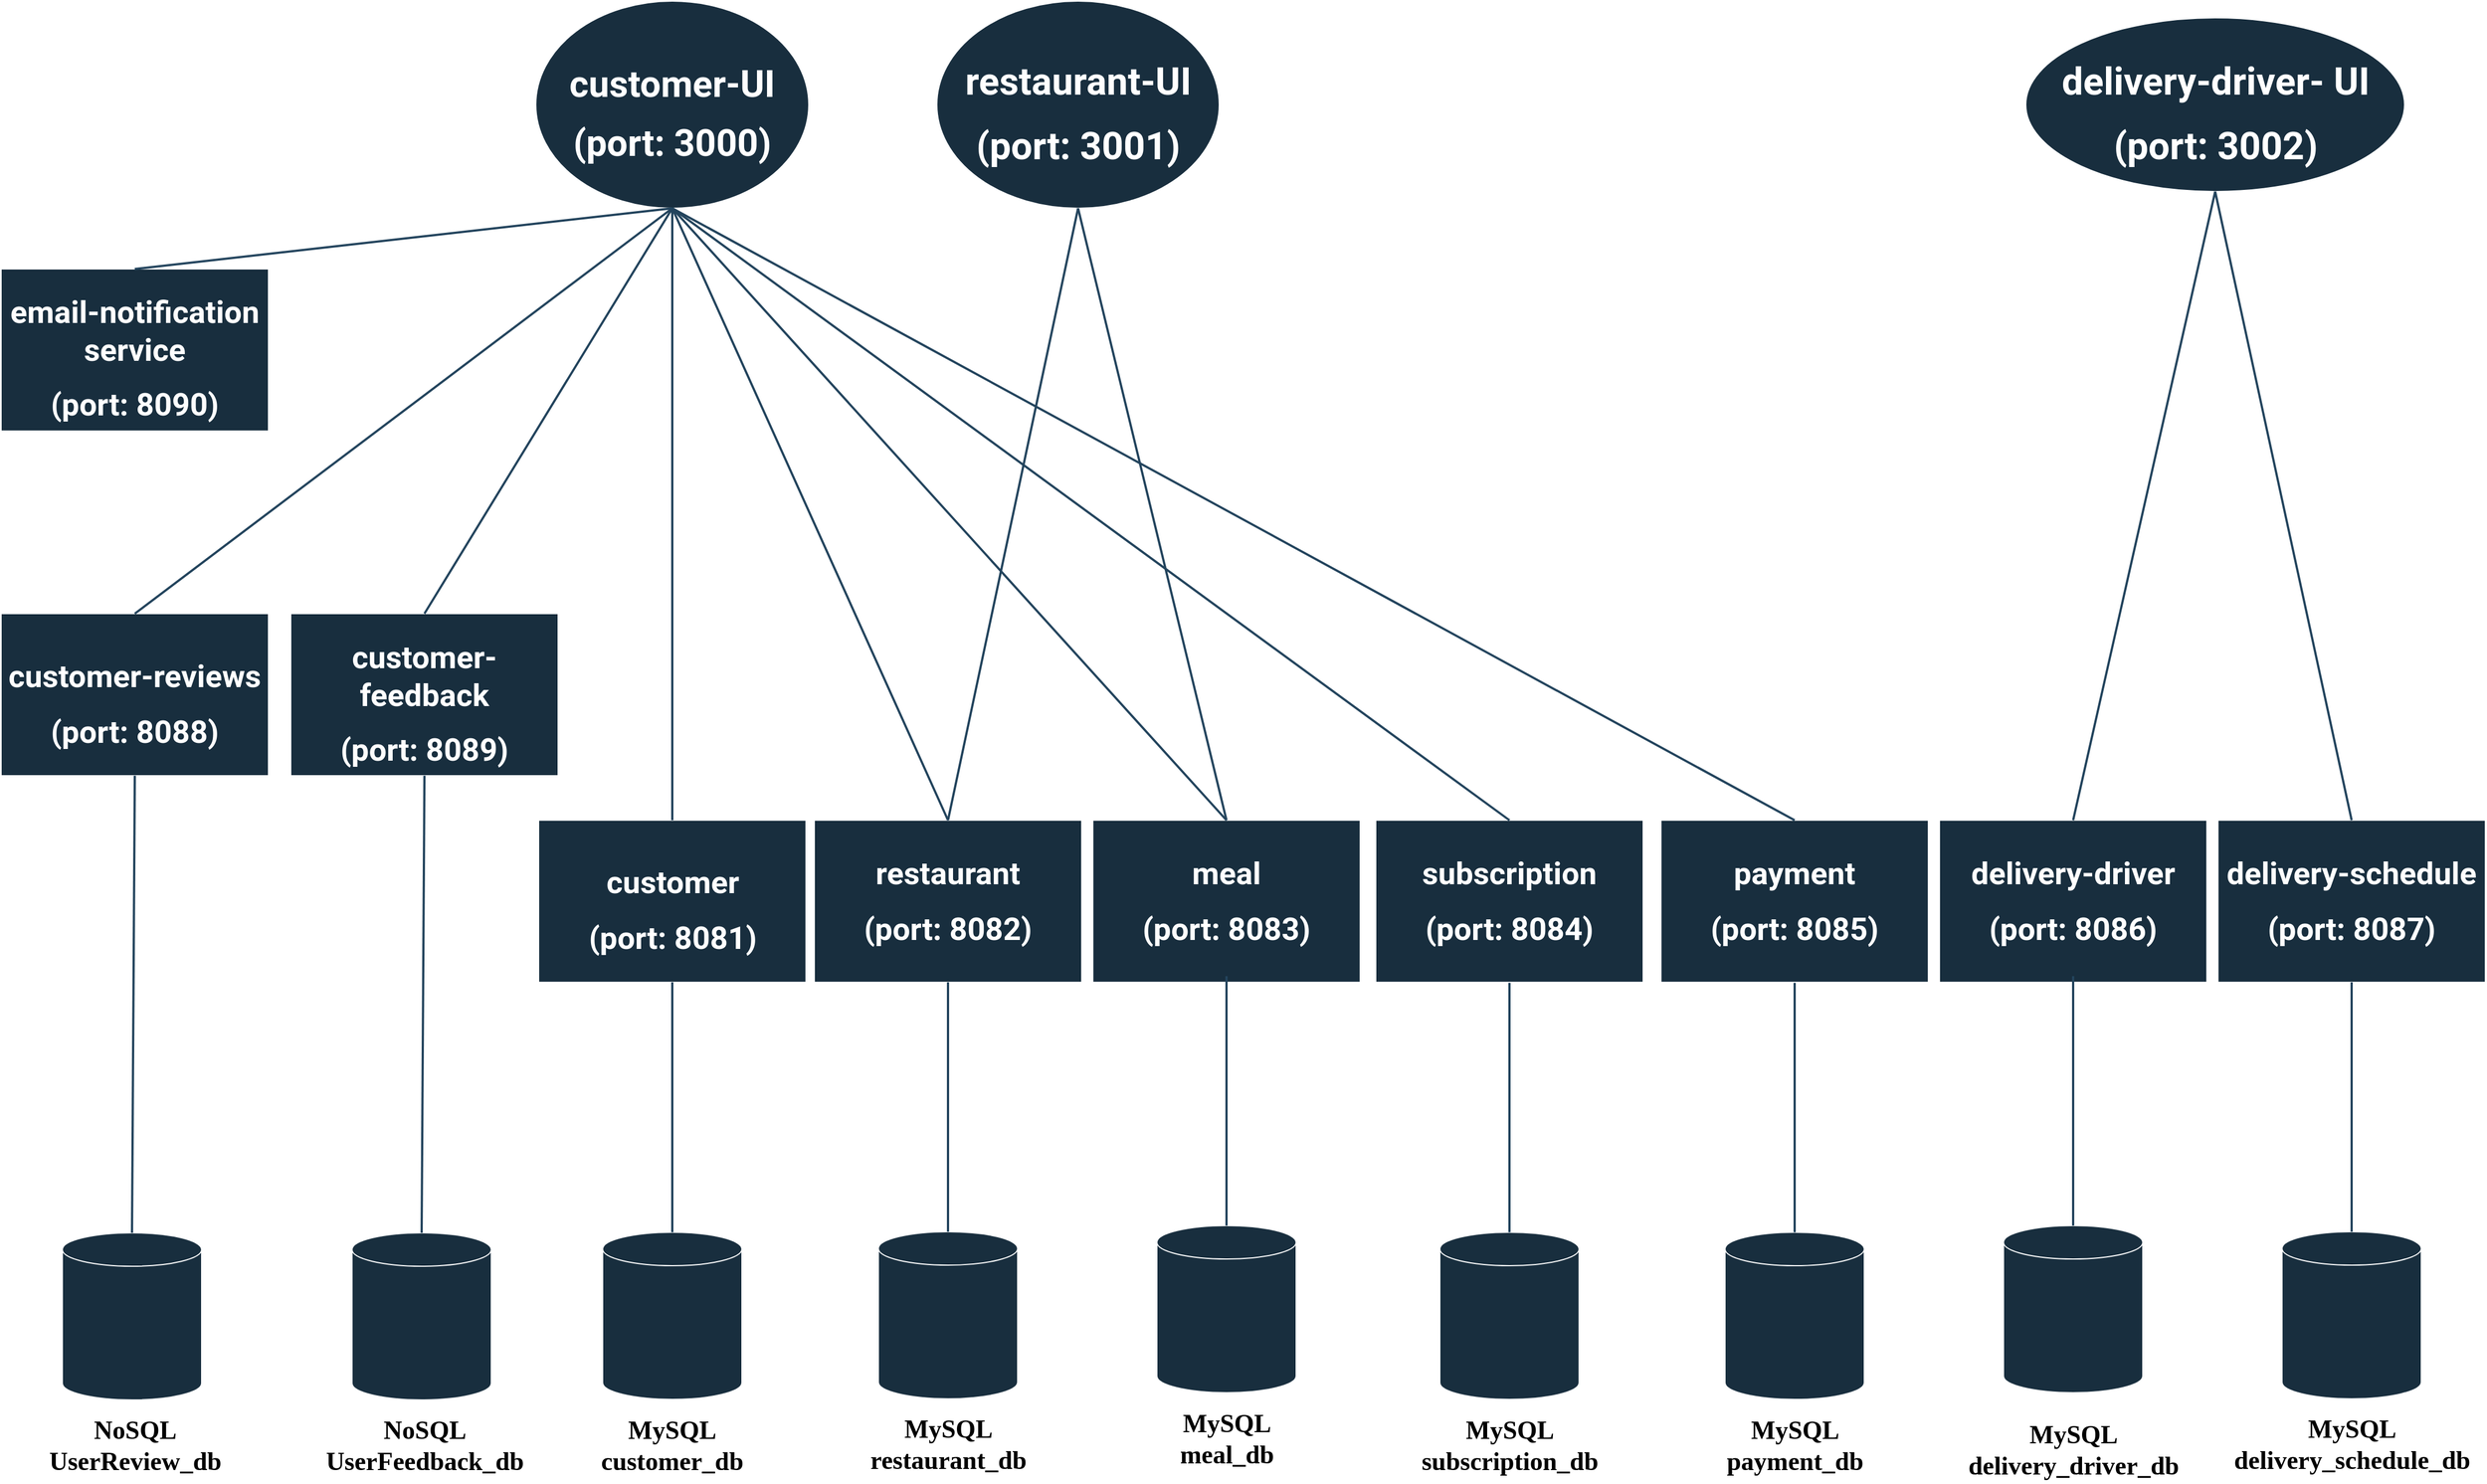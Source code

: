 <mxfile version="26.2.14">
  <diagram name="Page-1" id="ftXvFBvMUu9niFtcSFzF">
    <mxGraphModel dx="3151" dy="1689" grid="1" gridSize="10" guides="1" tooltips="1" connect="1" arrows="1" fold="1" page="1" pageScale="1" pageWidth="850" pageHeight="1100" math="0" shadow="0">
      <root>
        <mxCell id="0" />
        <mxCell id="1" parent="0" />
        <mxCell id="xx-e3Li0jRHz6Vc1fTIx-2" value="&lt;h1&gt;&lt;font face=&quot;roboto&quot; style=&quot;line-height: 41.8px; font-size: 34px;&quot;&gt;restaurant-UI&lt;/font&gt;&lt;/h1&gt;&lt;div&gt;&lt;font face=&quot;roboto&quot; style=&quot;line-height: 41.8px; font-size: 34px;&quot;&gt;(port: 3001)&lt;/font&gt;&lt;/div&gt;" style="ellipse;whiteSpace=wrap;html=1;strokeColor=#FFFFFF;fontColor=#FFFFFF;fillColor=#182E3E;fontStyle=1" parent="1" vertex="1">
          <mxGeometry x="1310" y="104" width="253.5" height="186" as="geometry" />
        </mxCell>
        <mxCell id="xx-e3Li0jRHz6Vc1fTIx-19" value="" style="shape=cylinder3;whiteSpace=wrap;html=1;boundedLbl=1;backgroundOutline=1;size=15;strokeColor=#FFFFFF;fontColor=#FFFFFF;fillColor=#182E3E;fontStyle=1" parent="1" vertex="1">
          <mxGeometry x="1010" y="1209.5" width="125" height="150" as="geometry" />
        </mxCell>
        <mxCell id="xx-e3Li0jRHz6Vc1fTIx-20" value="&lt;font color=&quot;#000000&quot;&gt;&lt;span style=&quot;font-size: 23px;&quot;&gt;MySQL&lt;/span&gt;&lt;/font&gt;&lt;br&gt;&lt;div&gt;&lt;font style=&quot;font-size: 23px; color: rgb(0, 0, 0);&quot;&gt;customer_db&lt;/font&gt;&lt;/div&gt;" style="text;html=1;align=center;verticalAlign=middle;whiteSpace=wrap;rounded=0;fontColor=#FFFFFF;fontFamily=san serif;fontStyle=1" parent="1" vertex="1">
          <mxGeometry x="970" y="1370.5" width="205" height="60" as="geometry" />
        </mxCell>
        <mxCell id="xx-e3Li0jRHz6Vc1fTIx-21" value="" style="shape=cylinder3;whiteSpace=wrap;html=1;boundedLbl=1;backgroundOutline=1;size=15;strokeColor=#FFFFFF;fontColor=#FFFFFF;fillColor=#182E3E;fontStyle=1" parent="1" vertex="1">
          <mxGeometry x="785" y="1210" width="125" height="150" as="geometry" />
        </mxCell>
        <mxCell id="xx-e3Li0jRHz6Vc1fTIx-28" value="&lt;h1&gt;&lt;font style=&quot;line-height: 110%; font-size: 33px;&quot; face=&quot;roboto&quot;&gt;customer-UI&lt;/font&gt;&lt;/h1&gt;&lt;div&gt;&lt;font style=&quot;line-height: 110%; font-size: 33px;&quot; face=&quot;roboto&quot;&gt;(port: 3000)&lt;/font&gt;&lt;/div&gt;" style="ellipse;whiteSpace=wrap;html=1;strokeColor=#FFFFFF;fontColor=#FFFFFF;fillColor=#182E3E;fontStyle=1" parent="1" vertex="1">
          <mxGeometry x="950" y="104" width="245" height="186" as="geometry" />
        </mxCell>
        <mxCell id="xx-e3Li0jRHz6Vc1fTIx-32" value="&lt;font color=&quot;#000000&quot;&gt;&lt;span style=&quot;font-size: 23px;&quot;&gt;NoSQL UserFeedback_db&lt;/span&gt;&lt;/font&gt;" style="text;html=1;align=center;verticalAlign=middle;whiteSpace=wrap;rounded=0;fontColor=#FFFFFF;fontFamily=san serif;fontStyle=1" parent="1" vertex="1">
          <mxGeometry x="747.5" y="1371" width="205" height="60" as="geometry" />
        </mxCell>
        <mxCell id="xx-e3Li0jRHz6Vc1fTIx-33" value="&lt;h1&gt;&lt;font face=&quot;roboto&quot;&gt;&lt;span style=&quot;font-size: 28px;&quot;&gt;email-notification service&lt;/span&gt;&lt;/font&gt;&lt;/h1&gt;&lt;div&gt;&lt;font face=&quot;roboto&quot;&gt;&lt;span style=&quot;font-size: 28px;&quot;&gt;(port: 8090)&lt;/span&gt;&lt;/font&gt;&lt;/div&gt;" style="rounded=0;whiteSpace=wrap;html=1;strokeColor=#FFFFFF;fontColor=#FFFFFF;fillColor=#182E3E;fontStyle=1" parent="1" vertex="1">
          <mxGeometry x="470" y="344.5" width="240" height="145.5" as="geometry" />
        </mxCell>
        <mxCell id="xx-e3Li0jRHz6Vc1fTIx-44" value="" style="shape=cylinder3;whiteSpace=wrap;html=1;boundedLbl=1;backgroundOutline=1;size=15;strokeColor=#FFFFFF;fontColor=#FFFFFF;fillColor=#182E3E;fontStyle=1" parent="1" vertex="1">
          <mxGeometry x="525" y="1210" width="125" height="150" as="geometry" />
        </mxCell>
        <mxCell id="xx-e3Li0jRHz6Vc1fTIx-45" value="&lt;font color=&quot;#000000&quot;&gt;&lt;span style=&quot;font-size: 23px;&quot;&gt;NoSQL UserReview_db&lt;/span&gt;&lt;/font&gt;" style="text;html=1;align=center;verticalAlign=middle;whiteSpace=wrap;rounded=0;fontColor=#FFFFFF;fontFamily=san serif;fontStyle=1" parent="1" vertex="1">
          <mxGeometry x="487.5" y="1371" width="205" height="60" as="geometry" />
        </mxCell>
        <mxCell id="Z6-QJ_RJymNZNsfr5C9R-2" value="&lt;h1&gt;&lt;font face=&quot;roboto&quot; style=&quot;line-height: 41.8px; font-size: 34px;&quot;&gt;delivery-driver- UI&lt;/font&gt;&lt;/h1&gt;&lt;div&gt;&lt;font face=&quot;roboto&quot; style=&quot;line-height: 41.8px; font-size: 34px;&quot;&gt;(port: 3002)&lt;/font&gt;&lt;/div&gt;" style="ellipse;whiteSpace=wrap;html=1;strokeColor=#FFFFFF;fontColor=#FFFFFF;fillColor=#182E3E;fontStyle=1" vertex="1" parent="1">
          <mxGeometry x="2287.5" y="119" width="340" height="156" as="geometry" />
        </mxCell>
        <mxCell id="Z6-QJ_RJymNZNsfr5C9R-4" style="rounded=0;orthogonalLoop=1;jettySize=auto;html=1;exitX=0.5;exitY=1;exitDx=0;exitDy=0;entryX=0.5;entryY=0;entryDx=0;entryDy=0;strokeColor=#23445D;endArrow=none;startFill=0;strokeWidth=2;fontStyle=1" edge="1" parent="1" source="xx-e3Li0jRHz6Vc1fTIx-28" target="xx-e3Li0jRHz6Vc1fTIx-33">
          <mxGeometry relative="1" as="geometry">
            <mxPoint x="1063" y="400" as="sourcePoint" />
            <mxPoint x="355" y="-20" as="targetPoint" />
          </mxGeometry>
        </mxCell>
        <mxCell id="Z6-QJ_RJymNZNsfr5C9R-6" value="&lt;h1&gt;&lt;font face=&quot;roboto&quot;&gt;&lt;span style=&quot;font-size: 28px;&quot;&gt;customer-reviews&lt;/span&gt;&lt;/font&gt;&lt;/h1&gt;&lt;div&gt;&lt;font face=&quot;roboto&quot;&gt;&lt;span style=&quot;font-size: 28px;&quot;&gt;(port: 8088)&lt;/span&gt;&lt;/font&gt;&lt;/div&gt;" style="rounded=0;whiteSpace=wrap;html=1;strokeColor=#FFFFFF;fontColor=#FFFFFF;fillColor=#182E3E;fontStyle=1" vertex="1" parent="1">
          <mxGeometry x="470" y="654" width="240" height="145.5" as="geometry" />
        </mxCell>
        <mxCell id="Z6-QJ_RJymNZNsfr5C9R-7" style="rounded=0;orthogonalLoop=1;jettySize=auto;html=1;exitX=0.5;exitY=1;exitDx=0;exitDy=0;entryX=0.5;entryY=0;entryDx=0;entryDy=0;strokeColor=#23445D;endArrow=none;startFill=0;strokeWidth=2;fontStyle=1" edge="1" parent="1" source="xx-e3Li0jRHz6Vc1fTIx-28" target="Z6-QJ_RJymNZNsfr5C9R-6">
          <mxGeometry relative="1" as="geometry">
            <mxPoint x="936" y="424" as="sourcePoint" />
            <mxPoint x="570" y="535" as="targetPoint" />
          </mxGeometry>
        </mxCell>
        <mxCell id="Z6-QJ_RJymNZNsfr5C9R-8" value="&lt;h1&gt;&lt;font face=&quot;roboto&quot;&gt;&lt;span style=&quot;font-size: 28px;&quot;&gt;customer-feedback&lt;/span&gt;&lt;/font&gt;&lt;/h1&gt;&lt;div&gt;&lt;font face=&quot;roboto&quot;&gt;&lt;span style=&quot;font-size: 28px;&quot;&gt;(port: 8089)&lt;/span&gt;&lt;/font&gt;&lt;/div&gt;" style="rounded=0;whiteSpace=wrap;html=1;strokeColor=#FFFFFF;fontColor=#FFFFFF;fillColor=#182E3E;fontStyle=1" vertex="1" parent="1">
          <mxGeometry x="730" y="654" width="240" height="145.5" as="geometry" />
        </mxCell>
        <mxCell id="Z6-QJ_RJymNZNsfr5C9R-9" style="rounded=0;orthogonalLoop=1;jettySize=auto;html=1;exitX=0.5;exitY=1;exitDx=0;exitDy=0;entryX=0.5;entryY=0;entryDx=0;entryDy=0;strokeColor=#23445D;endArrow=none;startFill=0;strokeWidth=2;fontStyle=1" edge="1" parent="1" source="xx-e3Li0jRHz6Vc1fTIx-28" target="Z6-QJ_RJymNZNsfr5C9R-8">
          <mxGeometry relative="1" as="geometry">
            <mxPoint x="966" y="244" as="sourcePoint" />
            <mxPoint x="600" y="664" as="targetPoint" />
          </mxGeometry>
        </mxCell>
        <mxCell id="Z6-QJ_RJymNZNsfr5C9R-10" value="&lt;h1&gt;&lt;font face=&quot;roboto&quot;&gt;&lt;span style=&quot;font-size: 28px;&quot;&gt;customer&lt;/span&gt;&lt;/font&gt;&lt;/h1&gt;&lt;div&gt;&lt;font face=&quot;roboto&quot;&gt;&lt;span style=&quot;font-size: 28px;&quot;&gt;(port: 8081)&lt;/span&gt;&lt;/font&gt;&lt;/div&gt;" style="rounded=0;whiteSpace=wrap;html=1;strokeColor=#FFFFFF;fontColor=#FFFFFF;fillColor=#182E3E;fontStyle=1" vertex="1" parent="1">
          <mxGeometry x="952.5" y="839.5" width="240" height="145.5" as="geometry" />
        </mxCell>
        <mxCell id="Z6-QJ_RJymNZNsfr5C9R-11" value="&lt;h1&gt;&lt;span style=&quot;font-size: 28px; font-family: roboto; background-color: transparent; color: light-dark(rgb(255, 255, 255), rgb(18, 18, 18));&quot;&gt;restaurant&lt;/span&gt;&lt;/h1&gt;&lt;h1&gt;&lt;span style=&quot;font-size: 28px; font-family: roboto; background-color: transparent; color: light-dark(rgb(255, 255, 255), rgb(18, 18, 18));&quot;&gt;(port: 8082)&lt;/span&gt;&lt;/h1&gt;" style="rounded=0;whiteSpace=wrap;html=1;strokeColor=#FFFFFF;fontColor=#FFFFFF;fillColor=#182E3E;fontStyle=1" vertex="1" parent="1">
          <mxGeometry x="1200" y="839.5" width="240" height="145.5" as="geometry" />
        </mxCell>
        <mxCell id="Z6-QJ_RJymNZNsfr5C9R-12" value="&lt;h1&gt;&lt;span style=&quot;font-size: 28px; font-family: roboto; background-color: transparent; color: light-dark(rgb(255, 255, 255), rgb(18, 18, 18));&quot;&gt;meal&lt;/span&gt;&lt;/h1&gt;&lt;h1&gt;&lt;span style=&quot;font-size: 28px; font-family: roboto; background-color: transparent; color: light-dark(rgb(255, 255, 255), rgb(18, 18, 18));&quot;&gt;(port: 8083)&lt;/span&gt;&lt;/h1&gt;" style="rounded=0;whiteSpace=wrap;html=1;strokeColor=#FFFFFF;fontColor=#FFFFFF;fillColor=#182E3E;fontStyle=1" vertex="1" parent="1">
          <mxGeometry x="1450" y="839.5" width="240" height="145.5" as="geometry" />
        </mxCell>
        <mxCell id="Z6-QJ_RJymNZNsfr5C9R-13" value="&lt;h1&gt;&lt;font face=&quot;roboto&quot;&gt;&lt;span style=&quot;font-size: 28px;&quot;&gt;subscription&lt;/span&gt;&lt;/font&gt;&lt;/h1&gt;&lt;h1&gt;&lt;span style=&quot;font-size: 28px; font-family: roboto; background-color: transparent; color: light-dark(rgb(255, 255, 255), rgb(18, 18, 18));&quot;&gt;(port: 8084)&lt;/span&gt;&lt;/h1&gt;" style="rounded=0;whiteSpace=wrap;html=1;strokeColor=#FFFFFF;fontColor=#FFFFFF;fillColor=#182E3E;fontStyle=1" vertex="1" parent="1">
          <mxGeometry x="1704" y="839.5" width="240" height="145.5" as="geometry" />
        </mxCell>
        <mxCell id="Z6-QJ_RJymNZNsfr5C9R-14" value="&lt;h1&gt;&lt;font face=&quot;roboto&quot;&gt;&lt;span style=&quot;font-size: 28px;&quot;&gt;delivery-driver&lt;/span&gt;&lt;/font&gt;&lt;/h1&gt;&lt;h1&gt;&lt;span style=&quot;font-size: 28px; font-family: roboto; background-color: transparent; color: light-dark(rgb(255, 255, 255), rgb(18, 18, 18));&quot;&gt;(port: 8086)&lt;/span&gt;&lt;/h1&gt;" style="rounded=0;whiteSpace=wrap;html=1;strokeColor=#FFFFFF;fontColor=#FFFFFF;fillColor=#182E3E;fontStyle=1" vertex="1" parent="1">
          <mxGeometry x="2210" y="839.5" width="240" height="145.5" as="geometry" />
        </mxCell>
        <mxCell id="Z6-QJ_RJymNZNsfr5C9R-15" value="&lt;h1&gt;&lt;font face=&quot;roboto&quot;&gt;&lt;span style=&quot;font-size: 28px;&quot;&gt;delivery-schedule&lt;/span&gt;&lt;/font&gt;&lt;/h1&gt;&lt;h1&gt;&lt;span style=&quot;font-size: 28px; font-family: roboto; background-color: transparent; color: light-dark(rgb(255, 255, 255), rgb(18, 18, 18));&quot;&gt;(port: 8087)&lt;/span&gt;&lt;/h1&gt;" style="rounded=0;whiteSpace=wrap;html=1;strokeColor=#FFFFFF;fontColor=#FFFFFF;fillColor=#182E3E;fontStyle=1" vertex="1" parent="1">
          <mxGeometry x="2460" y="839.5" width="240" height="145.5" as="geometry" />
        </mxCell>
        <mxCell id="Z6-QJ_RJymNZNsfr5C9R-16" value="&lt;h1&gt;&lt;font face=&quot;roboto&quot;&gt;&lt;span style=&quot;font-size: 28px;&quot;&gt;payment&lt;/span&gt;&lt;/font&gt;&lt;/h1&gt;&lt;h1&gt;&lt;span style=&quot;font-size: 28px; font-family: roboto; background-color: transparent; color: light-dark(rgb(255, 255, 255), rgb(18, 18, 18));&quot;&gt;(port: 8085)&lt;/span&gt;&lt;/h1&gt;" style="rounded=0;whiteSpace=wrap;html=1;strokeColor=#FFFFFF;fontColor=#FFFFFF;fillColor=#182E3E;fontStyle=1" vertex="1" parent="1">
          <mxGeometry x="1960" y="839.5" width="240" height="145.5" as="geometry" />
        </mxCell>
        <mxCell id="Z6-QJ_RJymNZNsfr5C9R-17" style="rounded=0;orthogonalLoop=1;jettySize=auto;html=1;exitX=0.5;exitY=1;exitDx=0;exitDy=0;entryX=0.5;entryY=0;entryDx=0;entryDy=0;strokeColor=#23445D;endArrow=none;startFill=0;strokeWidth=2;fontStyle=1" edge="1" parent="1" source="xx-e3Li0jRHz6Vc1fTIx-28" target="Z6-QJ_RJymNZNsfr5C9R-10">
          <mxGeometry relative="1" as="geometry">
            <mxPoint x="1100" y="244" as="sourcePoint" />
            <mxPoint x="860" y="664" as="targetPoint" />
          </mxGeometry>
        </mxCell>
        <mxCell id="Z6-QJ_RJymNZNsfr5C9R-18" style="rounded=0;orthogonalLoop=1;jettySize=auto;html=1;exitX=0.5;exitY=1;exitDx=0;exitDy=0;entryX=0.5;entryY=0;entryDx=0;entryDy=0;strokeColor=#23445D;endArrow=none;startFill=0;strokeWidth=2;fontStyle=1" edge="1" parent="1" source="xx-e3Li0jRHz6Vc1fTIx-28" target="Z6-QJ_RJymNZNsfr5C9R-11">
          <mxGeometry relative="1" as="geometry">
            <mxPoint x="1100" y="244" as="sourcePoint" />
            <mxPoint x="1100" y="850" as="targetPoint" />
          </mxGeometry>
        </mxCell>
        <mxCell id="Z6-QJ_RJymNZNsfr5C9R-19" style="rounded=0;orthogonalLoop=1;jettySize=auto;html=1;exitX=0.5;exitY=1;exitDx=0;exitDy=0;entryX=0.5;entryY=0;entryDx=0;entryDy=0;strokeColor=#23445D;endArrow=none;startFill=0;strokeWidth=2;fontStyle=1" edge="1" parent="1" source="xx-e3Li0jRHz6Vc1fTIx-28" target="Z6-QJ_RJymNZNsfr5C9R-12">
          <mxGeometry relative="1" as="geometry">
            <mxPoint x="1100" y="244" as="sourcePoint" />
            <mxPoint x="1350" y="850" as="targetPoint" />
          </mxGeometry>
        </mxCell>
        <mxCell id="Z6-QJ_RJymNZNsfr5C9R-20" style="rounded=0;orthogonalLoop=1;jettySize=auto;html=1;exitX=0.5;exitY=1;exitDx=0;exitDy=0;entryX=0.5;entryY=0;entryDx=0;entryDy=0;strokeColor=#23445D;endArrow=none;startFill=0;strokeWidth=2;fontStyle=1" edge="1" parent="1" source="xx-e3Li0jRHz6Vc1fTIx-28" target="Z6-QJ_RJymNZNsfr5C9R-13">
          <mxGeometry relative="1" as="geometry">
            <mxPoint x="1100" y="244" as="sourcePoint" />
            <mxPoint x="1600" y="850" as="targetPoint" />
          </mxGeometry>
        </mxCell>
        <mxCell id="Z6-QJ_RJymNZNsfr5C9R-21" style="rounded=0;orthogonalLoop=1;jettySize=auto;html=1;exitX=0.5;exitY=1;exitDx=0;exitDy=0;entryX=0.5;entryY=0;entryDx=0;entryDy=0;strokeColor=#23445D;endArrow=none;startFill=0;strokeWidth=2;fontStyle=1" edge="1" parent="1" source="xx-e3Li0jRHz6Vc1fTIx-28" target="Z6-QJ_RJymNZNsfr5C9R-16">
          <mxGeometry relative="1" as="geometry">
            <mxPoint x="1210" y="210" as="sourcePoint" />
            <mxPoint x="1964" y="816" as="targetPoint" />
          </mxGeometry>
        </mxCell>
        <mxCell id="Z6-QJ_RJymNZNsfr5C9R-22" style="rounded=0;orthogonalLoop=1;jettySize=auto;html=1;exitX=0.5;exitY=1;exitDx=0;exitDy=0;entryX=0.5;entryY=0;entryDx=0;entryDy=0;strokeColor=#23445D;endArrow=none;startFill=0;strokeWidth=2;fontStyle=1" edge="1" parent="1" source="xx-e3Li0jRHz6Vc1fTIx-2" target="Z6-QJ_RJymNZNsfr5C9R-11">
          <mxGeometry relative="1" as="geometry">
            <mxPoint x="1100" y="244" as="sourcePoint" />
            <mxPoint x="2110" y="850" as="targetPoint" />
          </mxGeometry>
        </mxCell>
        <mxCell id="Z6-QJ_RJymNZNsfr5C9R-23" style="rounded=0;orthogonalLoop=1;jettySize=auto;html=1;exitX=0.5;exitY=1;exitDx=0;exitDy=0;entryX=0.5;entryY=0;entryDx=0;entryDy=0;strokeColor=#23445D;endArrow=none;startFill=0;strokeWidth=2;fontStyle=1" edge="1" parent="1" source="xx-e3Li0jRHz6Vc1fTIx-2" target="Z6-QJ_RJymNZNsfr5C9R-12">
          <mxGeometry relative="1" as="geometry">
            <mxPoint x="1688" y="244" as="sourcePoint" />
            <mxPoint x="1350" y="850" as="targetPoint" />
          </mxGeometry>
        </mxCell>
        <mxCell id="Z6-QJ_RJymNZNsfr5C9R-24" style="rounded=0;orthogonalLoop=1;jettySize=auto;html=1;exitX=0.5;exitY=1;exitDx=0;exitDy=0;entryX=0.5;entryY=0;entryDx=0;entryDy=0;strokeColor=#23445D;endArrow=none;startFill=0;strokeWidth=2;fontStyle=1" edge="1" parent="1" source="Z6-QJ_RJymNZNsfr5C9R-2" target="Z6-QJ_RJymNZNsfr5C9R-14">
          <mxGeometry relative="1" as="geometry">
            <mxPoint x="2422" y="290" as="sourcePoint" />
            <mxPoint x="2320" y="896" as="targetPoint" />
          </mxGeometry>
        </mxCell>
        <mxCell id="Z6-QJ_RJymNZNsfr5C9R-25" style="rounded=0;orthogonalLoop=1;jettySize=auto;html=1;entryX=0.5;entryY=0;entryDx=0;entryDy=0;strokeColor=#23445D;endArrow=none;startFill=0;strokeWidth=2;fontStyle=1;exitX=0.5;exitY=1;exitDx=0;exitDy=0;" edge="1" parent="1" source="Z6-QJ_RJymNZNsfr5C9R-2" target="Z6-QJ_RJymNZNsfr5C9R-15">
          <mxGeometry relative="1" as="geometry">
            <mxPoint x="2540" y="260" as="sourcePoint" />
            <mxPoint x="2480" y="840" as="targetPoint" />
          </mxGeometry>
        </mxCell>
        <mxCell id="Z6-QJ_RJymNZNsfr5C9R-26" style="rounded=0;orthogonalLoop=1;jettySize=auto;html=1;exitX=0.5;exitY=1;exitDx=0;exitDy=0;entryX=0.5;entryY=0;entryDx=0;entryDy=0;strokeColor=#23445D;endArrow=none;startFill=0;strokeWidth=2;fontStyle=1;entryPerimeter=0;" edge="1" parent="1" source="Z6-QJ_RJymNZNsfr5C9R-6" target="xx-e3Li0jRHz6Vc1fTIx-44">
          <mxGeometry relative="1" as="geometry">
            <mxPoint x="830" y="1000" as="sourcePoint" />
            <mxPoint x="330" y="1111" as="targetPoint" />
          </mxGeometry>
        </mxCell>
        <mxCell id="Z6-QJ_RJymNZNsfr5C9R-27" style="rounded=0;orthogonalLoop=1;jettySize=auto;html=1;entryX=0.5;entryY=0;entryDx=0;entryDy=0;strokeColor=#23445D;endArrow=none;startFill=0;strokeWidth=2;fontStyle=1;entryPerimeter=0;exitX=0.5;exitY=1;exitDx=0;exitDy=0;" edge="1" parent="1" source="Z6-QJ_RJymNZNsfr5C9R-8" target="xx-e3Li0jRHz6Vc1fTIx-21">
          <mxGeometry relative="1" as="geometry">
            <mxPoint x="770" y="870" as="sourcePoint" />
            <mxPoint x="846.5" y="1210" as="targetPoint" />
          </mxGeometry>
        </mxCell>
        <mxCell id="Z6-QJ_RJymNZNsfr5C9R-28" style="rounded=0;orthogonalLoop=1;jettySize=auto;html=1;entryX=0.5;entryY=0;entryDx=0;entryDy=0;strokeColor=#23445D;endArrow=none;startFill=0;strokeWidth=2;fontStyle=1;entryPerimeter=0;exitX=0.5;exitY=1;exitDx=0;exitDy=0;" edge="1" parent="1" source="Z6-QJ_RJymNZNsfr5C9R-10" target="xx-e3Li0jRHz6Vc1fTIx-19">
          <mxGeometry relative="1" as="geometry">
            <mxPoint x="1274.5" y="1089.5" as="sourcePoint" />
            <mxPoint x="1272.5" y="1499.5" as="targetPoint" />
          </mxGeometry>
        </mxCell>
        <mxCell id="Z6-QJ_RJymNZNsfr5C9R-32" value="" style="shape=cylinder3;whiteSpace=wrap;html=1;boundedLbl=1;backgroundOutline=1;size=15;strokeColor=#FFFFFF;fontColor=#FFFFFF;fillColor=#182E3E;fontStyle=1" vertex="1" parent="1">
          <mxGeometry x="1257.5" y="1209" width="125" height="150" as="geometry" />
        </mxCell>
        <mxCell id="Z6-QJ_RJymNZNsfr5C9R-33" value="&lt;font color=&quot;#000000&quot;&gt;&lt;span style=&quot;font-size: 23px;&quot;&gt;MySQL&lt;/span&gt;&lt;/font&gt;&lt;br&gt;&lt;div&gt;&lt;font style=&quot;font-size: 23px; color: rgb(0, 0, 0);&quot;&gt;restaurant_db&lt;/font&gt;&lt;/div&gt;" style="text;html=1;align=center;verticalAlign=middle;whiteSpace=wrap;rounded=0;fontColor=#FFFFFF;fontFamily=san serif;fontStyle=1" vertex="1" parent="1">
          <mxGeometry x="1217.5" y="1370" width="205" height="60" as="geometry" />
        </mxCell>
        <mxCell id="Z6-QJ_RJymNZNsfr5C9R-34" style="rounded=0;orthogonalLoop=1;jettySize=auto;html=1;entryX=0.5;entryY=0;entryDx=0;entryDy=0;strokeColor=#23445D;endArrow=none;startFill=0;strokeWidth=2;fontStyle=1;entryPerimeter=0;exitX=0.5;exitY=1;exitDx=0;exitDy=0;" edge="1" parent="1" target="Z6-QJ_RJymNZNsfr5C9R-32">
          <mxGeometry relative="1" as="geometry">
            <mxPoint x="1320" y="985" as="sourcePoint" />
            <mxPoint x="1520" y="1499" as="targetPoint" />
          </mxGeometry>
        </mxCell>
        <mxCell id="Z6-QJ_RJymNZNsfr5C9R-35" value="" style="shape=cylinder3;whiteSpace=wrap;html=1;boundedLbl=1;backgroundOutline=1;size=15;strokeColor=#FFFFFF;fontColor=#FFFFFF;fillColor=#182E3E;fontStyle=1" vertex="1" parent="1">
          <mxGeometry x="1507.5" y="1203.5" width="125" height="150" as="geometry" />
        </mxCell>
        <mxCell id="Z6-QJ_RJymNZNsfr5C9R-36" value="&lt;font color=&quot;#000000&quot;&gt;&lt;span style=&quot;font-size: 23px;&quot;&gt;MySQL&lt;/span&gt;&lt;/font&gt;&lt;br&gt;&lt;div&gt;&lt;font style=&quot;font-size: 23px; color: rgb(0, 0, 0);&quot;&gt;meal_db&lt;/font&gt;&lt;/div&gt;" style="text;html=1;align=center;verticalAlign=middle;whiteSpace=wrap;rounded=0;fontColor=#FFFFFF;fontFamily=san serif;fontStyle=1" vertex="1" parent="1">
          <mxGeometry x="1467.5" y="1364.5" width="205" height="60" as="geometry" />
        </mxCell>
        <mxCell id="Z6-QJ_RJymNZNsfr5C9R-37" style="rounded=0;orthogonalLoop=1;jettySize=auto;html=1;entryX=0.5;entryY=0;entryDx=0;entryDy=0;strokeColor=#23445D;endArrow=none;startFill=0;strokeWidth=2;fontStyle=1;entryPerimeter=0;exitX=0.5;exitY=1;exitDx=0;exitDy=0;" edge="1" parent="1" target="Z6-QJ_RJymNZNsfr5C9R-35">
          <mxGeometry relative="1" as="geometry">
            <mxPoint x="1570" y="979.5" as="sourcePoint" />
            <mxPoint x="1770" y="1493.5" as="targetPoint" />
          </mxGeometry>
        </mxCell>
        <mxCell id="Z6-QJ_RJymNZNsfr5C9R-38" value="" style="shape=cylinder3;whiteSpace=wrap;html=1;boundedLbl=1;backgroundOutline=1;size=15;strokeColor=#FFFFFF;fontColor=#FFFFFF;fillColor=#182E3E;fontStyle=1" vertex="1" parent="1">
          <mxGeometry x="1761.5" y="1209.5" width="125" height="150" as="geometry" />
        </mxCell>
        <mxCell id="Z6-QJ_RJymNZNsfr5C9R-39" value="&lt;font color=&quot;#000000&quot;&gt;&lt;span style=&quot;font-size: 23px;&quot;&gt;MySQL&lt;/span&gt;&lt;/font&gt;&lt;br&gt;&lt;div&gt;&lt;font style=&quot;font-size: 23px; color: rgb(0, 0, 0);&quot;&gt;subscription_db&lt;/font&gt;&lt;/div&gt;" style="text;html=1;align=center;verticalAlign=middle;whiteSpace=wrap;rounded=0;fontColor=#FFFFFF;fontFamily=san serif;fontStyle=1" vertex="1" parent="1">
          <mxGeometry x="1721.5" y="1370.5" width="205" height="60" as="geometry" />
        </mxCell>
        <mxCell id="Z6-QJ_RJymNZNsfr5C9R-40" style="rounded=0;orthogonalLoop=1;jettySize=auto;html=1;entryX=0.5;entryY=0;entryDx=0;entryDy=0;strokeColor=#23445D;endArrow=none;startFill=0;strokeWidth=2;fontStyle=1;entryPerimeter=0;exitX=0.5;exitY=1;exitDx=0;exitDy=0;" edge="1" parent="1" target="Z6-QJ_RJymNZNsfr5C9R-38">
          <mxGeometry relative="1" as="geometry">
            <mxPoint x="1824" y="985.5" as="sourcePoint" />
            <mxPoint x="2024" y="1499.5" as="targetPoint" />
          </mxGeometry>
        </mxCell>
        <mxCell id="Z6-QJ_RJymNZNsfr5C9R-41" value="" style="shape=cylinder3;whiteSpace=wrap;html=1;boundedLbl=1;backgroundOutline=1;size=15;strokeColor=#FFFFFF;fontColor=#FFFFFF;fillColor=#182E3E;fontStyle=1" vertex="1" parent="1">
          <mxGeometry x="2017.5" y="1209.5" width="125" height="150" as="geometry" />
        </mxCell>
        <mxCell id="Z6-QJ_RJymNZNsfr5C9R-42" value="&lt;font color=&quot;#000000&quot;&gt;&lt;span style=&quot;font-size: 23px;&quot;&gt;MySQL&lt;/span&gt;&lt;/font&gt;&lt;br&gt;&lt;div&gt;&lt;font style=&quot;font-size: 23px; color: rgb(0, 0, 0);&quot;&gt;payment_db&lt;/font&gt;&lt;/div&gt;" style="text;html=1;align=center;verticalAlign=middle;whiteSpace=wrap;rounded=0;fontColor=#FFFFFF;fontFamily=san serif;fontStyle=1" vertex="1" parent="1">
          <mxGeometry x="1977.5" y="1370.5" width="205" height="60" as="geometry" />
        </mxCell>
        <mxCell id="Z6-QJ_RJymNZNsfr5C9R-43" style="rounded=0;orthogonalLoop=1;jettySize=auto;html=1;entryX=0.5;entryY=0;entryDx=0;entryDy=0;strokeColor=#23445D;endArrow=none;startFill=0;strokeWidth=2;fontStyle=1;entryPerimeter=0;exitX=0.5;exitY=1;exitDx=0;exitDy=0;" edge="1" parent="1" target="Z6-QJ_RJymNZNsfr5C9R-41">
          <mxGeometry relative="1" as="geometry">
            <mxPoint x="2080" y="985.5" as="sourcePoint" />
            <mxPoint x="2280" y="1499.5" as="targetPoint" />
          </mxGeometry>
        </mxCell>
        <mxCell id="Z6-QJ_RJymNZNsfr5C9R-44" value="" style="shape=cylinder3;whiteSpace=wrap;html=1;boundedLbl=1;backgroundOutline=1;size=15;strokeColor=#FFFFFF;fontColor=#FFFFFF;fillColor=#182E3E;fontStyle=1" vertex="1" parent="1">
          <mxGeometry x="2267.5" y="1203.5" width="125" height="150" as="geometry" />
        </mxCell>
        <mxCell id="Z6-QJ_RJymNZNsfr5C9R-45" value="&lt;font color=&quot;#000000&quot;&gt;&lt;span style=&quot;font-size: 23px;&quot;&gt;MySQL&lt;/span&gt;&lt;/font&gt;&lt;br&gt;&lt;div&gt;&lt;font style=&quot;font-size: 23px; color: rgb(0, 0, 0);&quot;&gt;delivery_driver_db&lt;/font&gt;&lt;/div&gt;" style="text;html=1;align=center;verticalAlign=middle;whiteSpace=wrap;rounded=0;fontColor=#FFFFFF;fontFamily=san serif;fontStyle=1" vertex="1" parent="1">
          <mxGeometry x="2227.5" y="1374.5" width="205" height="60" as="geometry" />
        </mxCell>
        <mxCell id="Z6-QJ_RJymNZNsfr5C9R-46" style="rounded=0;orthogonalLoop=1;jettySize=auto;html=1;entryX=0.5;entryY=0;entryDx=0;entryDy=0;strokeColor=#23445D;endArrow=none;startFill=0;strokeWidth=2;fontStyle=1;entryPerimeter=0;exitX=0.5;exitY=1;exitDx=0;exitDy=0;" edge="1" parent="1" target="Z6-QJ_RJymNZNsfr5C9R-44">
          <mxGeometry relative="1" as="geometry">
            <mxPoint x="2330" y="979.5" as="sourcePoint" />
            <mxPoint x="2530" y="1493.5" as="targetPoint" />
          </mxGeometry>
        </mxCell>
        <mxCell id="Z6-QJ_RJymNZNsfr5C9R-47" value="" style="shape=cylinder3;whiteSpace=wrap;html=1;boundedLbl=1;backgroundOutline=1;size=15;strokeColor=#FFFFFF;fontColor=#FFFFFF;fillColor=#182E3E;fontStyle=1" vertex="1" parent="1">
          <mxGeometry x="2517.5" y="1209" width="125" height="150" as="geometry" />
        </mxCell>
        <mxCell id="Z6-QJ_RJymNZNsfr5C9R-48" value="&lt;font color=&quot;#000000&quot;&gt;&lt;span style=&quot;font-size: 23px;&quot;&gt;MySQL&lt;/span&gt;&lt;/font&gt;&lt;br&gt;&lt;div&gt;&lt;font style=&quot;font-size: 23px; color: rgb(0, 0, 0);&quot;&gt;delivery_schedule_db&lt;/font&gt;&lt;/div&gt;" style="text;html=1;align=center;verticalAlign=middle;whiteSpace=wrap;rounded=0;fontColor=#FFFFFF;fontFamily=san serif;fontStyle=1" vertex="1" parent="1">
          <mxGeometry x="2477.5" y="1370" width="205" height="60" as="geometry" />
        </mxCell>
        <mxCell id="Z6-QJ_RJymNZNsfr5C9R-49" style="rounded=0;orthogonalLoop=1;jettySize=auto;html=1;entryX=0.5;entryY=0;entryDx=0;entryDy=0;strokeColor=#23445D;endArrow=none;startFill=0;strokeWidth=2;fontStyle=1;entryPerimeter=0;exitX=0.5;exitY=1;exitDx=0;exitDy=0;" edge="1" parent="1" target="Z6-QJ_RJymNZNsfr5C9R-47">
          <mxGeometry relative="1" as="geometry">
            <mxPoint x="2580" y="985" as="sourcePoint" />
            <mxPoint x="2780" y="1499" as="targetPoint" />
          </mxGeometry>
        </mxCell>
      </root>
    </mxGraphModel>
  </diagram>
</mxfile>
